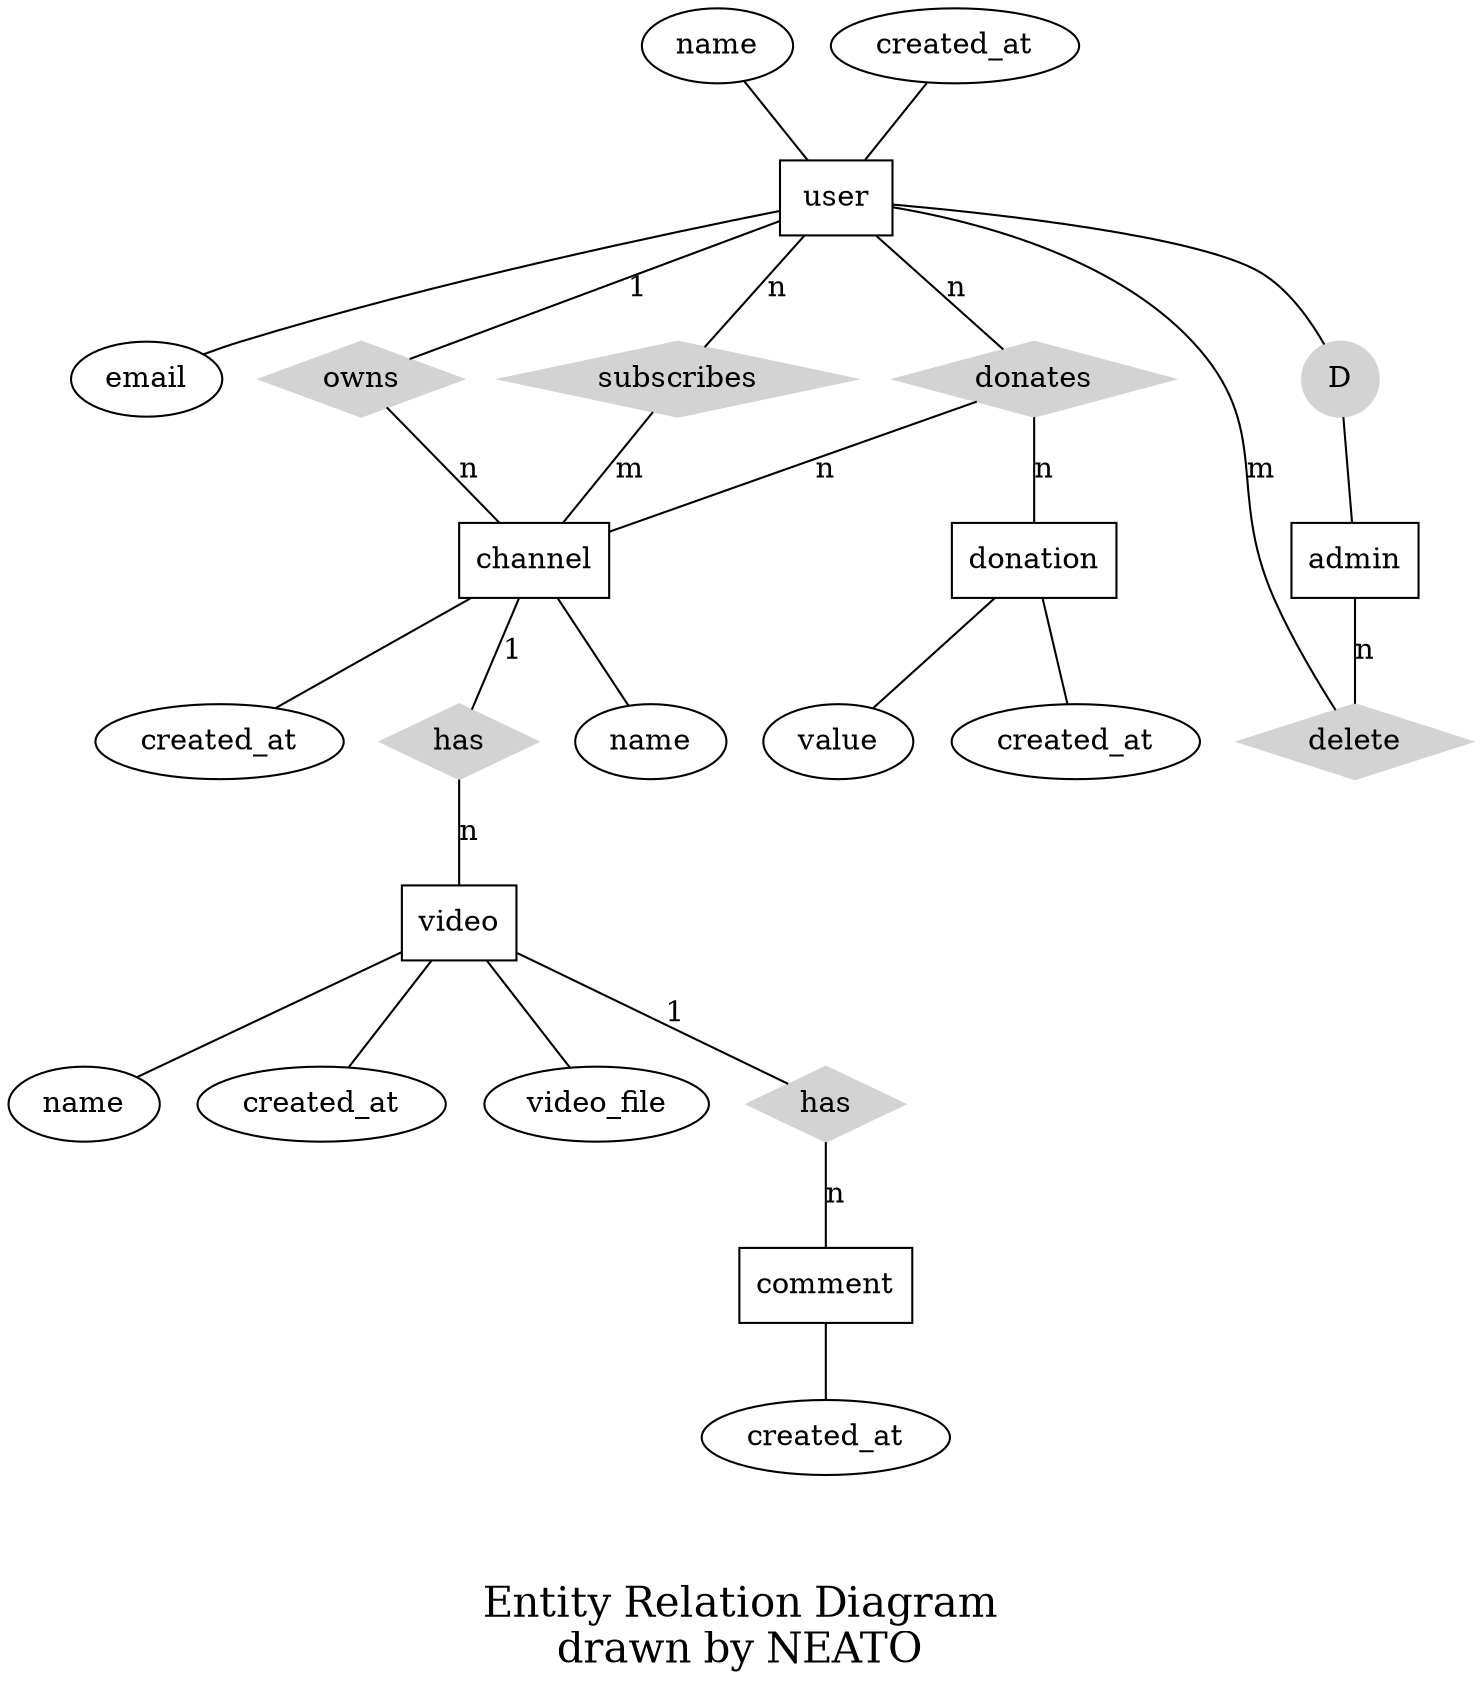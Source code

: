 graph ER {
	//layout=neato
	node [shape=box]; user; channel; video; comment; admin; donation
	node [shape=ellipse]; {node [label="name"] name0; name1; name2;}; {node [label="created_at"] created_at0; created_at1; created_at2; created_at3; created_at4}
		email; video_file; value;
	node [shape=diamond,style=filled,color=lightgrey]; {node [label="has"] has1; has2;}
		subscribes; donates; delete; owns
	node [shape=ellipse,height=.5, width=0.5]; D;


	name0 -- user;
	user -- D;
	D -- admin;
	created_at0 -- user;
	user -- subscribes [label="n"];
	subscribes -- channel [label="m"];
	user -- email;
	user -- owns [label="1",len=1.00];
	owns -- channel [label="n", len=1.00];
	channel -- name1;
	channel -- created_at1;
	channel -- has1 [label="1",len=1.00];
	has1 -- video [label="n",len=1.00];
	video -- name2;
	video -- created_at2;
	video -- video_file;
	video -- has2 [label="1", len=1.00];
	has2 -- comment [label="n", len=1.00];
	comment -- created_at3;
	user -- donates [label="n"];
	donates -- channel [label="n"];
	donates -- donation [label="n"];
	donation -- created_at4;
	donation -- value;
	admin -- delete [label="n"];
	delete -- user [label="m"];

	label = "\n\nEntity Relation Diagram\ndrawn by NEATO";
	fontsize=20;
}
